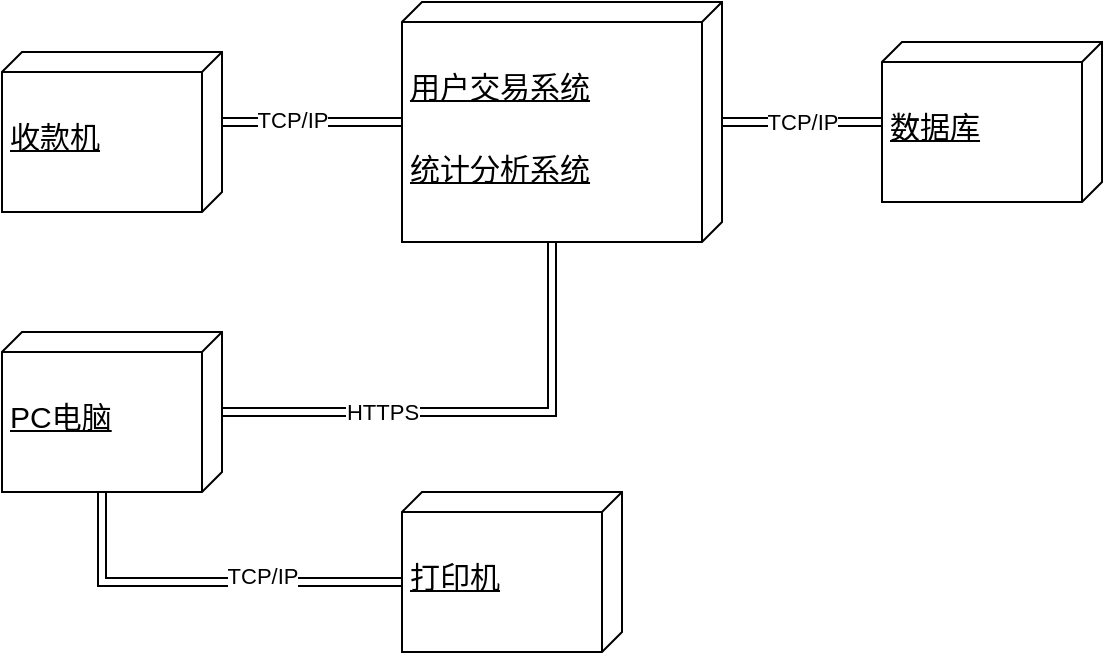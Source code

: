 <mxfile version="13.1.14" type="github">
  <diagram id="Mg521sGEQj4C36xYSJfw" name="第 1 页">
    <mxGraphModel dx="946" dy="591" grid="1" gridSize="10" guides="1" tooltips="1" connect="1" arrows="1" fold="1" page="1" pageScale="1" pageWidth="827" pageHeight="1169" math="0" shadow="0">
      <root>
        <mxCell id="0" />
        <mxCell id="1" parent="0" />
        <mxCell id="02hrjTKn9irv-MADDrYo-7" style="edgeStyle=orthogonalEdgeStyle;rounded=0;orthogonalLoop=1;jettySize=auto;html=1;exitX=0;exitY=0;exitDx=35;exitDy=0;exitPerimeter=0;shape=link;" edge="1" parent="1" source="02hrjTKn9irv-MADDrYo-1" target="02hrjTKn9irv-MADDrYo-4">
          <mxGeometry relative="1" as="geometry" />
        </mxCell>
        <mxCell id="02hrjTKn9irv-MADDrYo-13" value="TCP/IP" style="edgeLabel;html=1;align=center;verticalAlign=middle;resizable=0;points=[];" vertex="1" connectable="0" parent="02hrjTKn9irv-MADDrYo-7">
          <mxGeometry x="-0.222" y="1" relative="1" as="geometry">
            <mxPoint as="offset" />
          </mxGeometry>
        </mxCell>
        <mxCell id="02hrjTKn9irv-MADDrYo-1" value="&lt;p style=&quot;line-height: 170% ; font-size: 15px&quot;&gt;收款机&lt;/p&gt;" style="verticalAlign=top;align=left;spacingTop=8;spacingLeft=2;spacingRight=12;shape=cube;size=10;direction=south;fontStyle=4;html=1;" vertex="1" parent="1">
          <mxGeometry x="40" y="80" width="110" height="80" as="geometry" />
        </mxCell>
        <mxCell id="02hrjTKn9irv-MADDrYo-2" value="&lt;p style=&quot;line-height: 170% ; font-size: 15px&quot;&gt;打印机&lt;/p&gt;" style="verticalAlign=top;align=left;spacingTop=8;spacingLeft=2;spacingRight=12;shape=cube;size=10;direction=south;fontStyle=4;html=1;" vertex="1" parent="1">
          <mxGeometry x="240" y="300" width="110" height="80" as="geometry" />
        </mxCell>
        <mxCell id="02hrjTKn9irv-MADDrYo-8" value="HTTPS" style="edgeStyle=orthogonalEdgeStyle;shape=link;rounded=0;orthogonalLoop=1;jettySize=auto;html=1;entryX=0;entryY=0;entryDx=120;entryDy=85;entryPerimeter=0;" edge="1" parent="1" source="02hrjTKn9irv-MADDrYo-3" target="02hrjTKn9irv-MADDrYo-4">
          <mxGeometry x="-0.36" relative="1" as="geometry">
            <mxPoint as="offset" />
          </mxGeometry>
        </mxCell>
        <mxCell id="02hrjTKn9irv-MADDrYo-12" style="edgeStyle=orthogonalEdgeStyle;shape=link;rounded=0;orthogonalLoop=1;jettySize=auto;html=1;entryX=0;entryY=0;entryDx=45;entryDy=110;entryPerimeter=0;exitX=0;exitY=0;exitDx=80;exitDy=60;exitPerimeter=0;" edge="1" parent="1" source="02hrjTKn9irv-MADDrYo-3" target="02hrjTKn9irv-MADDrYo-2">
          <mxGeometry relative="1" as="geometry" />
        </mxCell>
        <mxCell id="02hrjTKn9irv-MADDrYo-14" value="TCP/IP" style="edgeLabel;html=1;align=center;verticalAlign=middle;resizable=0;points=[];" vertex="1" connectable="0" parent="02hrjTKn9irv-MADDrYo-12">
          <mxGeometry x="-0.077" y="3" relative="1" as="geometry">
            <mxPoint x="35" as="offset" />
          </mxGeometry>
        </mxCell>
        <mxCell id="02hrjTKn9irv-MADDrYo-3" value="&lt;p style=&quot;line-height: 170% ; font-size: 15px&quot;&gt;PC电脑&lt;/p&gt;" style="verticalAlign=top;align=left;spacingTop=8;spacingLeft=2;spacingRight=12;shape=cube;size=10;direction=south;fontStyle=4;html=1;" vertex="1" parent="1">
          <mxGeometry x="40" y="220" width="110" height="80" as="geometry" />
        </mxCell>
        <mxCell id="02hrjTKn9irv-MADDrYo-9" value="" style="edgeStyle=orthogonalEdgeStyle;shape=link;rounded=0;orthogonalLoop=1;jettySize=auto;html=1;" edge="1" parent="1" source="02hrjTKn9irv-MADDrYo-4" target="02hrjTKn9irv-MADDrYo-5">
          <mxGeometry relative="1" as="geometry" />
        </mxCell>
        <mxCell id="02hrjTKn9irv-MADDrYo-15" value="TCP/IP" style="edgeLabel;html=1;align=center;verticalAlign=middle;resizable=0;points=[];" vertex="1" connectable="0" parent="02hrjTKn9irv-MADDrYo-9">
          <mxGeometry x="-0.25" y="-4" relative="1" as="geometry">
            <mxPoint x="10" y="-4" as="offset" />
          </mxGeometry>
        </mxCell>
        <mxCell id="02hrjTKn9irv-MADDrYo-4" value="&lt;p style=&quot;line-height: 170% ; font-size: 15px&quot;&gt;用户交易系统&lt;/p&gt;&lt;p style=&quot;line-height: 170% ; font-size: 15px&quot;&gt;统计分析系统&lt;/p&gt;&lt;p style=&quot;line-height: 170% ; font-size: 15px&quot;&gt;&lt;br&gt;&lt;/p&gt;" style="verticalAlign=top;align=left;spacingTop=8;spacingLeft=2;spacingRight=12;shape=cube;size=10;direction=south;fontStyle=4;html=1;" vertex="1" parent="1">
          <mxGeometry x="240" y="55" width="160" height="120" as="geometry" />
        </mxCell>
        <mxCell id="02hrjTKn9irv-MADDrYo-5" value="&lt;p style=&quot;line-height: 170% ; font-size: 15px&quot;&gt;数据库&lt;/p&gt;" style="verticalAlign=top;align=left;spacingTop=8;spacingLeft=2;spacingRight=12;shape=cube;size=10;direction=south;fontStyle=4;html=1;" vertex="1" parent="1">
          <mxGeometry x="480" y="75" width="110" height="80" as="geometry" />
        </mxCell>
      </root>
    </mxGraphModel>
  </diagram>
</mxfile>
